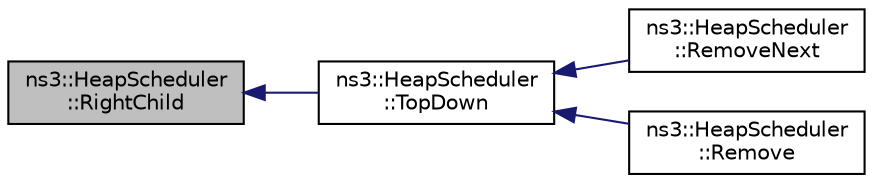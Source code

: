 digraph "ns3::HeapScheduler::RightChild"
{
  edge [fontname="Helvetica",fontsize="10",labelfontname="Helvetica",labelfontsize="10"];
  node [fontname="Helvetica",fontsize="10",shape=record];
  rankdir="LR";
  Node1 [label="ns3::HeapScheduler\l::RightChild",height=0.2,width=0.4,color="black", fillcolor="grey75", style="filled", fontcolor="black"];
  Node1 -> Node2 [dir="back",color="midnightblue",fontsize="10",style="solid"];
  Node2 [label="ns3::HeapScheduler\l::TopDown",height=0.2,width=0.4,color="black", fillcolor="white", style="filled",URL="$da/db2/classns3_1_1HeapScheduler.html#a2ea4d0e4c77dd66465a255322d59af27"];
  Node2 -> Node3 [dir="back",color="midnightblue",fontsize="10",style="solid"];
  Node3 [label="ns3::HeapScheduler\l::RemoveNext",height=0.2,width=0.4,color="black", fillcolor="white", style="filled",URL="$da/db2/classns3_1_1HeapScheduler.html#a97e15b27a21ddedd4346d66b21d97144"];
  Node2 -> Node4 [dir="back",color="midnightblue",fontsize="10",style="solid"];
  Node4 [label="ns3::HeapScheduler\l::Remove",height=0.2,width=0.4,color="black", fillcolor="white", style="filled",URL="$da/db2/classns3_1_1HeapScheduler.html#a81d475b379794f8c4f257d7a506ac372"];
}
